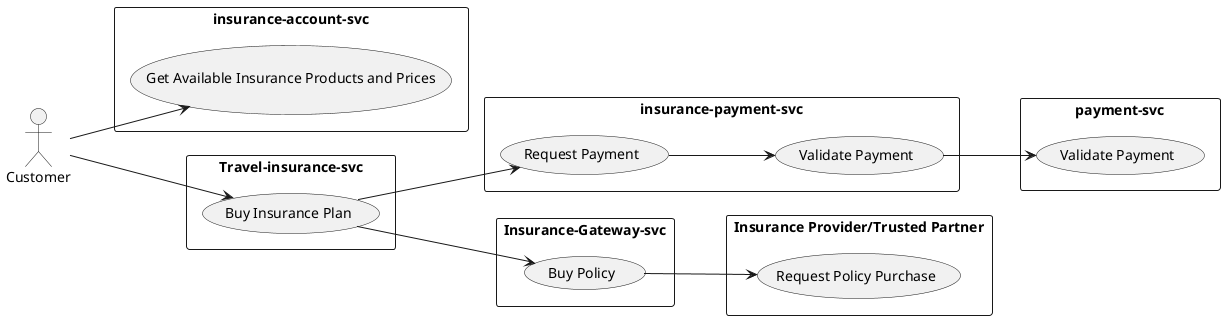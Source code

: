 @startuml
left to right direction
actor Customer as c
rectangle "insurance-account-svc" {
  usecase "Get Available Insurance Products and Prices" as gapp
}
rectangle "Travel-insurance-svc" {
  usecase "Buy Insurance Plan" as bip
}
rectangle "insurance-payment-svc" {
  usecase "Request Payment" as rp
  usecase "Validate Payment" as vp
}
rectangle "payment-svc" {
  usecase "Validate Payment" as pv
}
rectangle "Insurance-Gateway-svc" {
  usecase "Buy Policy" as bp
}
rectangle "Insurance Provider/Trusted Partner" {
  usecase "Request Policy Purchase" as rpp
}

c --> gapp
c --> bip
bip --> rp
rp --> vp
vp --> pv
bip --> bp
bp --> rpp
@enduml
